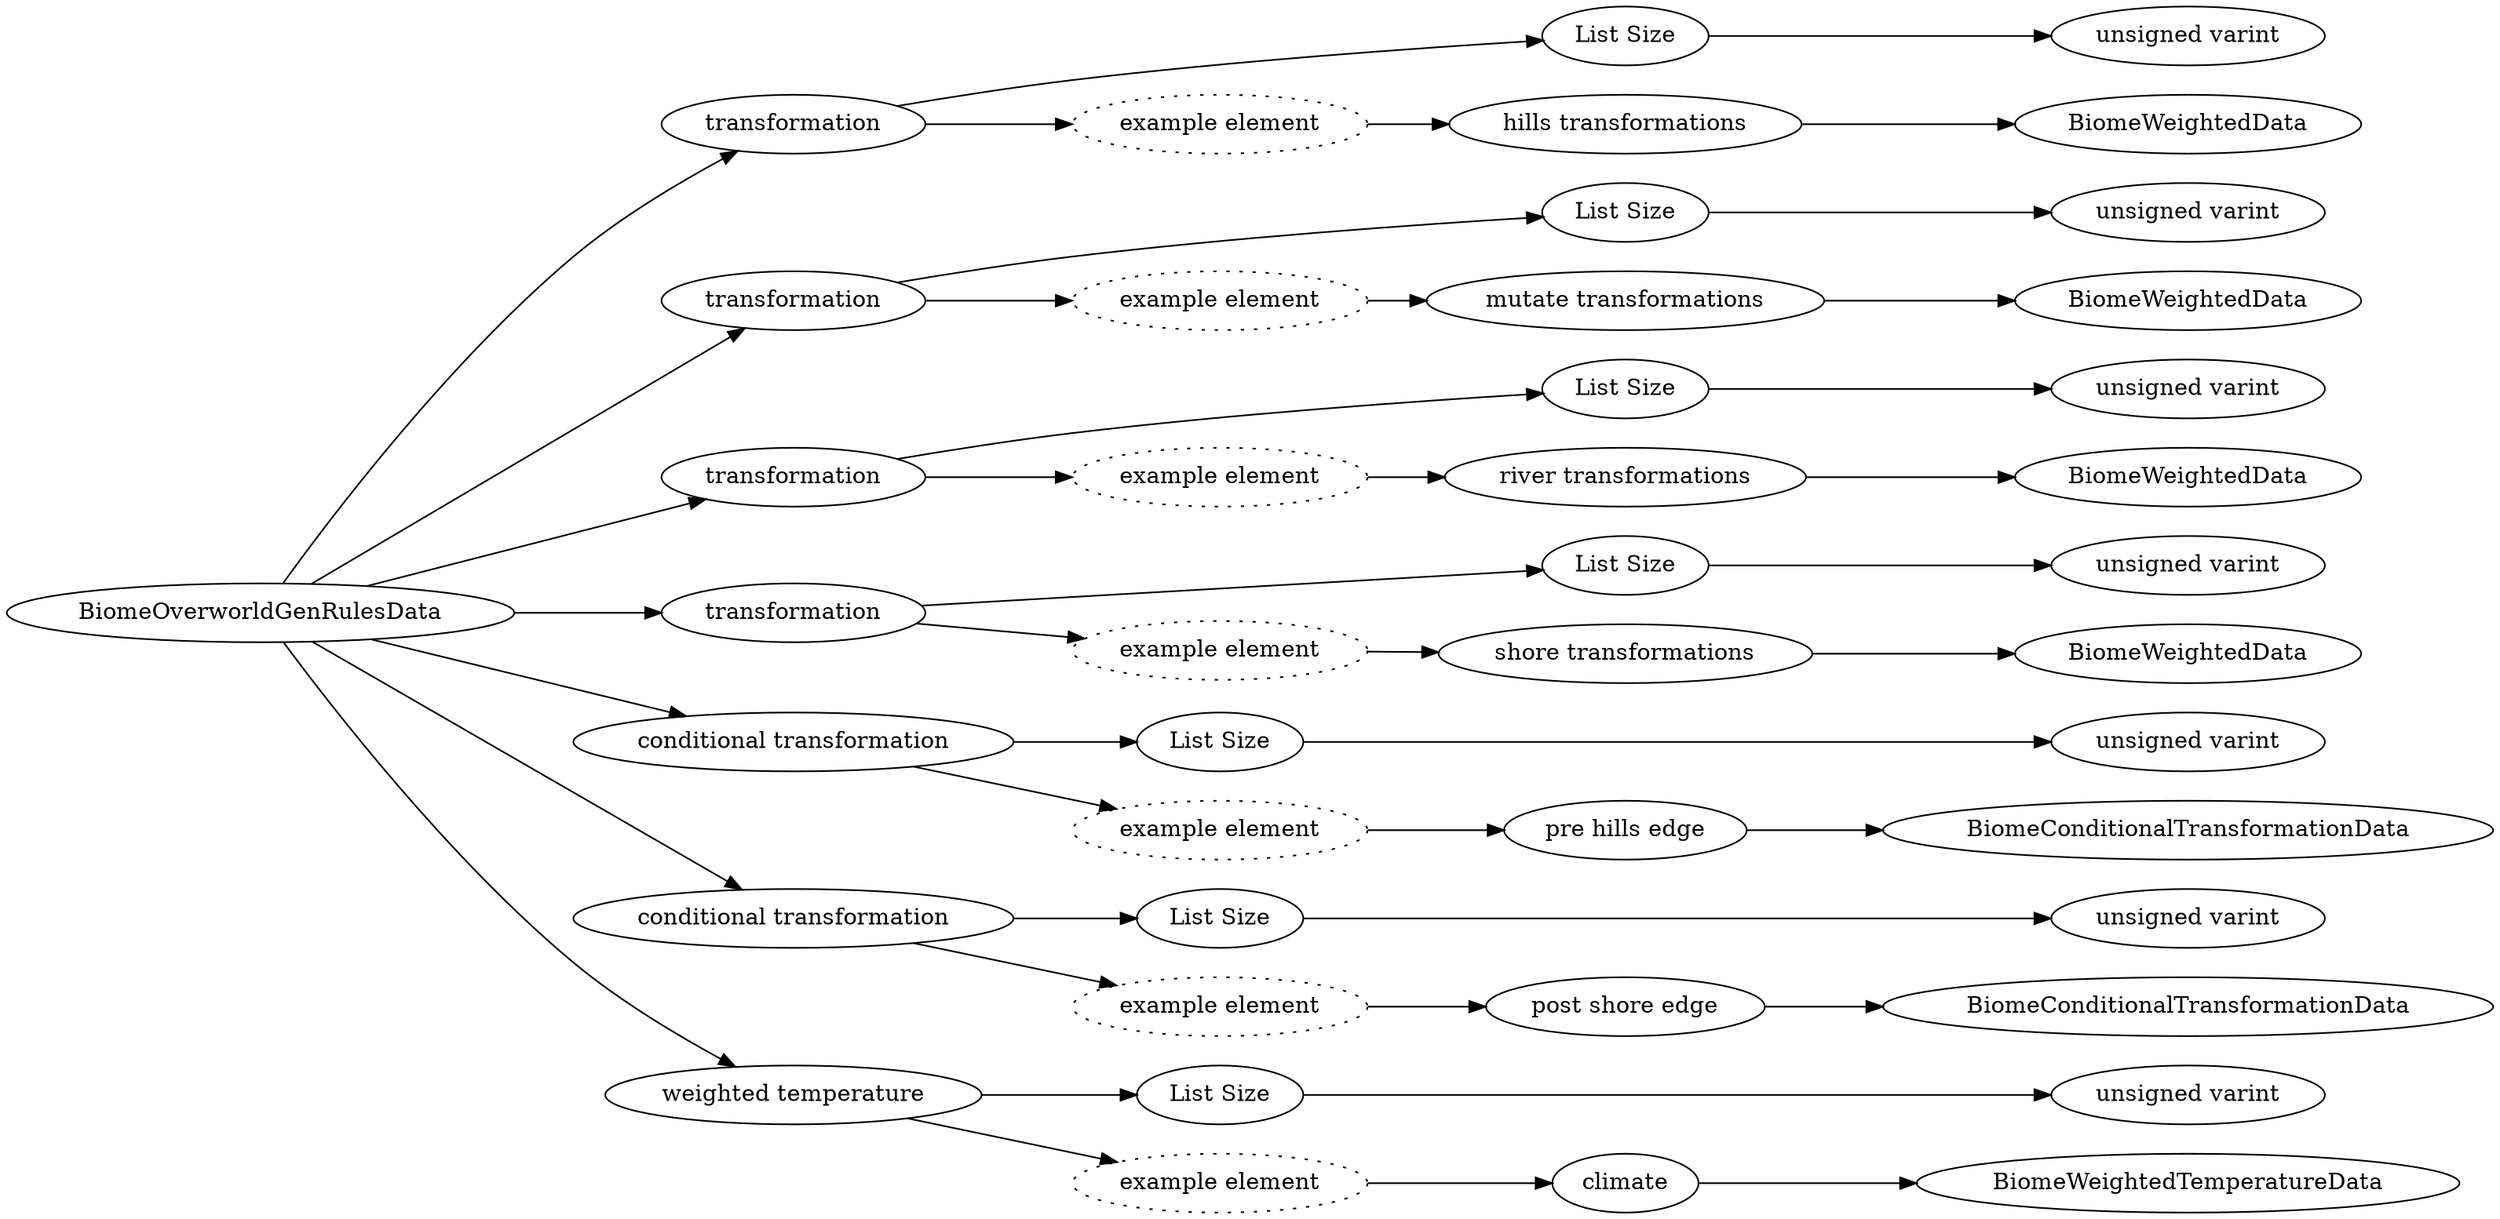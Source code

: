 digraph "BiomeOverworldGenRulesData" {
rankdir = LR
271
271 -> 272
272 -> 273
273 -> 274
272 -> 275
275 -> 276
276 -> 282
271 -> 283
283 -> 284
284 -> 285
283 -> 286
286 -> 287
287 -> 288
271 -> 289
289 -> 290
290 -> 291
289 -> 292
292 -> 293
293 -> 294
271 -> 295
295 -> 296
296 -> 297
295 -> 298
298 -> 299
299 -> 300
271 -> 301
301 -> 302
302 -> 303
301 -> 304
304 -> 305
305 -> 317
271 -> 318
318 -> 319
319 -> 320
318 -> 321
321 -> 322
322 -> 323
271 -> 324
324 -> 325
325 -> 326
324 -> 327
327 -> 328
328 -> 334

271 [label="BiomeOverworldGenRulesData",comment="name: \"BiomeOverworldGenRulesData\", typeName: \"\", id: 271, branchId: 0, recurseId: -1, attributes: 0, notes: \"\""];
272 [label="transformation",comment="name: \"transformation\", typeName: \"\", id: 272, branchId: 0, recurseId: -1, attributes: 8, notes: \"\""];
273 [label="List Size",comment="name: \"List Size\", typeName: \"\", id: 273, branchId: 0, recurseId: -1, attributes: 0, notes: \"\""];
274 [label="unsigned varint",comment="name: \"unsigned varint\", typeName: \"\", id: 274, branchId: 0, recurseId: -1, attributes: 512, notes: \"\""];
275 [label="example element",style=dotted,comment="name: \"example element\", typeName: \"\", id: 275, branchId: 0, recurseId: -1, attributes: 16, notes: \"\""];
276 [label="hills transformations",comment="name: \"hills transformations\", typeName: \"BiomeWeightedData\", id: 276, branchId: 0, recurseId: -1, attributes: 256, notes: \"\""];
282 [label="BiomeWeightedData",comment="name: \"BiomeWeightedData\", typeName: \"\", id: 282, branchId: 0, recurseId: -1, attributes: 512, notes: \"\""];
283 [label="transformation",comment="name: \"transformation\", typeName: \"\", id: 283, branchId: 0, recurseId: -1, attributes: 8, notes: \"\""];
284 [label="List Size",comment="name: \"List Size\", typeName: \"\", id: 284, branchId: 0, recurseId: -1, attributes: 0, notes: \"\""];
285 [label="unsigned varint",comment="name: \"unsigned varint\", typeName: \"\", id: 285, branchId: 0, recurseId: -1, attributes: 512, notes: \"\""];
286 [label="example element",style=dotted,comment="name: \"example element\", typeName: \"\", id: 286, branchId: 0, recurseId: -1, attributes: 16, notes: \"\""];
287 [label="mutate transformations",comment="name: \"mutate transformations\", typeName: \"BiomeWeightedData\", id: 287, branchId: 0, recurseId: -1, attributes: 256, notes: \"\""];
288 [label="BiomeWeightedData",comment="name: \"BiomeWeightedData\", typeName: \"\", id: 288, branchId: 0, recurseId: -1, attributes: 512, notes: \"\""];
289 [label="transformation",comment="name: \"transformation\", typeName: \"\", id: 289, branchId: 0, recurseId: -1, attributes: 8, notes: \"\""];
290 [label="List Size",comment="name: \"List Size\", typeName: \"\", id: 290, branchId: 0, recurseId: -1, attributes: 0, notes: \"\""];
291 [label="unsigned varint",comment="name: \"unsigned varint\", typeName: \"\", id: 291, branchId: 0, recurseId: -1, attributes: 512, notes: \"\""];
292 [label="example element",style=dotted,comment="name: \"example element\", typeName: \"\", id: 292, branchId: 0, recurseId: -1, attributes: 16, notes: \"\""];
293 [label="river transformations",comment="name: \"river transformations\", typeName: \"BiomeWeightedData\", id: 293, branchId: 0, recurseId: -1, attributes: 256, notes: \"\""];
294 [label="BiomeWeightedData",comment="name: \"BiomeWeightedData\", typeName: \"\", id: 294, branchId: 0, recurseId: -1, attributes: 512, notes: \"\""];
295 [label="transformation",comment="name: \"transformation\", typeName: \"\", id: 295, branchId: 0, recurseId: -1, attributes: 8, notes: \"\""];
296 [label="List Size",comment="name: \"List Size\", typeName: \"\", id: 296, branchId: 0, recurseId: -1, attributes: 0, notes: \"\""];
297 [label="unsigned varint",comment="name: \"unsigned varint\", typeName: \"\", id: 297, branchId: 0, recurseId: -1, attributes: 512, notes: \"\""];
298 [label="example element",style=dotted,comment="name: \"example element\", typeName: \"\", id: 298, branchId: 0, recurseId: -1, attributes: 16, notes: \"\""];
299 [label="shore transformations",comment="name: \"shore transformations\", typeName: \"BiomeWeightedData\", id: 299, branchId: 0, recurseId: -1, attributes: 256, notes: \"\""];
300 [label="BiomeWeightedData",comment="name: \"BiomeWeightedData\", typeName: \"\", id: 300, branchId: 0, recurseId: -1, attributes: 512, notes: \"\""];
301 [label="conditional transformation",comment="name: \"conditional transformation\", typeName: \"\", id: 301, branchId: 0, recurseId: -1, attributes: 8, notes: \"\""];
302 [label="List Size",comment="name: \"List Size\", typeName: \"\", id: 302, branchId: 0, recurseId: -1, attributes: 0, notes: \"\""];
303 [label="unsigned varint",comment="name: \"unsigned varint\", typeName: \"\", id: 303, branchId: 0, recurseId: -1, attributes: 512, notes: \"\""];
304 [label="example element",style=dotted,comment="name: \"example element\", typeName: \"\", id: 304, branchId: 0, recurseId: -1, attributes: 16, notes: \"\""];
305 [label="pre hills edge",comment="name: \"pre hills edge\", typeName: \"BiomeConditionalTransformationData\", id: 305, branchId: 0, recurseId: -1, attributes: 256, notes: \"\""];
317 [label="BiomeConditionalTransformationData",comment="name: \"BiomeConditionalTransformationData\", typeName: \"\", id: 317, branchId: 0, recurseId: -1, attributes: 512, notes: \"\""];
318 [label="conditional transformation",comment="name: \"conditional transformation\", typeName: \"\", id: 318, branchId: 0, recurseId: -1, attributes: 8, notes: \"\""];
319 [label="List Size",comment="name: \"List Size\", typeName: \"\", id: 319, branchId: 0, recurseId: -1, attributes: 0, notes: \"\""];
320 [label="unsigned varint",comment="name: \"unsigned varint\", typeName: \"\", id: 320, branchId: 0, recurseId: -1, attributes: 512, notes: \"\""];
321 [label="example element",style=dotted,comment="name: \"example element\", typeName: \"\", id: 321, branchId: 0, recurseId: -1, attributes: 16, notes: \"\""];
322 [label="post shore edge",comment="name: \"post shore edge\", typeName: \"BiomeConditionalTransformationData\", id: 322, branchId: 0, recurseId: -1, attributes: 256, notes: \"\""];
323 [label="BiomeConditionalTransformationData",comment="name: \"BiomeConditionalTransformationData\", typeName: \"\", id: 323, branchId: 0, recurseId: -1, attributes: 512, notes: \"\""];
324 [label="weighted temperature",comment="name: \"weighted temperature\", typeName: \"\", id: 324, branchId: 0, recurseId: -1, attributes: 8, notes: \"\""];
325 [label="List Size",comment="name: \"List Size\", typeName: \"\", id: 325, branchId: 0, recurseId: -1, attributes: 0, notes: \"\""];
326 [label="unsigned varint",comment="name: \"unsigned varint\", typeName: \"\", id: 326, branchId: 0, recurseId: -1, attributes: 512, notes: \"\""];
327 [label="example element",style=dotted,comment="name: \"example element\", typeName: \"\", id: 327, branchId: 0, recurseId: -1, attributes: 16, notes: \"\""];
328 [label="climate",comment="name: \"climate\", typeName: \"BiomeWeightedTemperatureData\", id: 328, branchId: 0, recurseId: -1, attributes: 256, notes: \"\""];
334 [label="BiomeWeightedTemperatureData",comment="name: \"BiomeWeightedTemperatureData\", typeName: \"\", id: 334, branchId: 0, recurseId: -1, attributes: 512, notes: \"\""];
{ rank = max;274;282;285;288;291;294;297;300;303;317;320;323;326;334}

}
